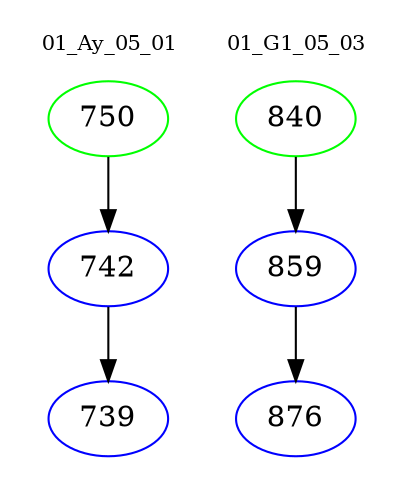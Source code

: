 digraph{
subgraph cluster_0 {
color = white
label = "01_Ay_05_01";
fontsize=10;
T0_750 [label="750", color="green"]
T0_750 -> T0_742 [color="black"]
T0_742 [label="742", color="blue"]
T0_742 -> T0_739 [color="black"]
T0_739 [label="739", color="blue"]
}
subgraph cluster_1 {
color = white
label = "01_G1_05_03";
fontsize=10;
T1_840 [label="840", color="green"]
T1_840 -> T1_859 [color="black"]
T1_859 [label="859", color="blue"]
T1_859 -> T1_876 [color="black"]
T1_876 [label="876", color="blue"]
}
}
